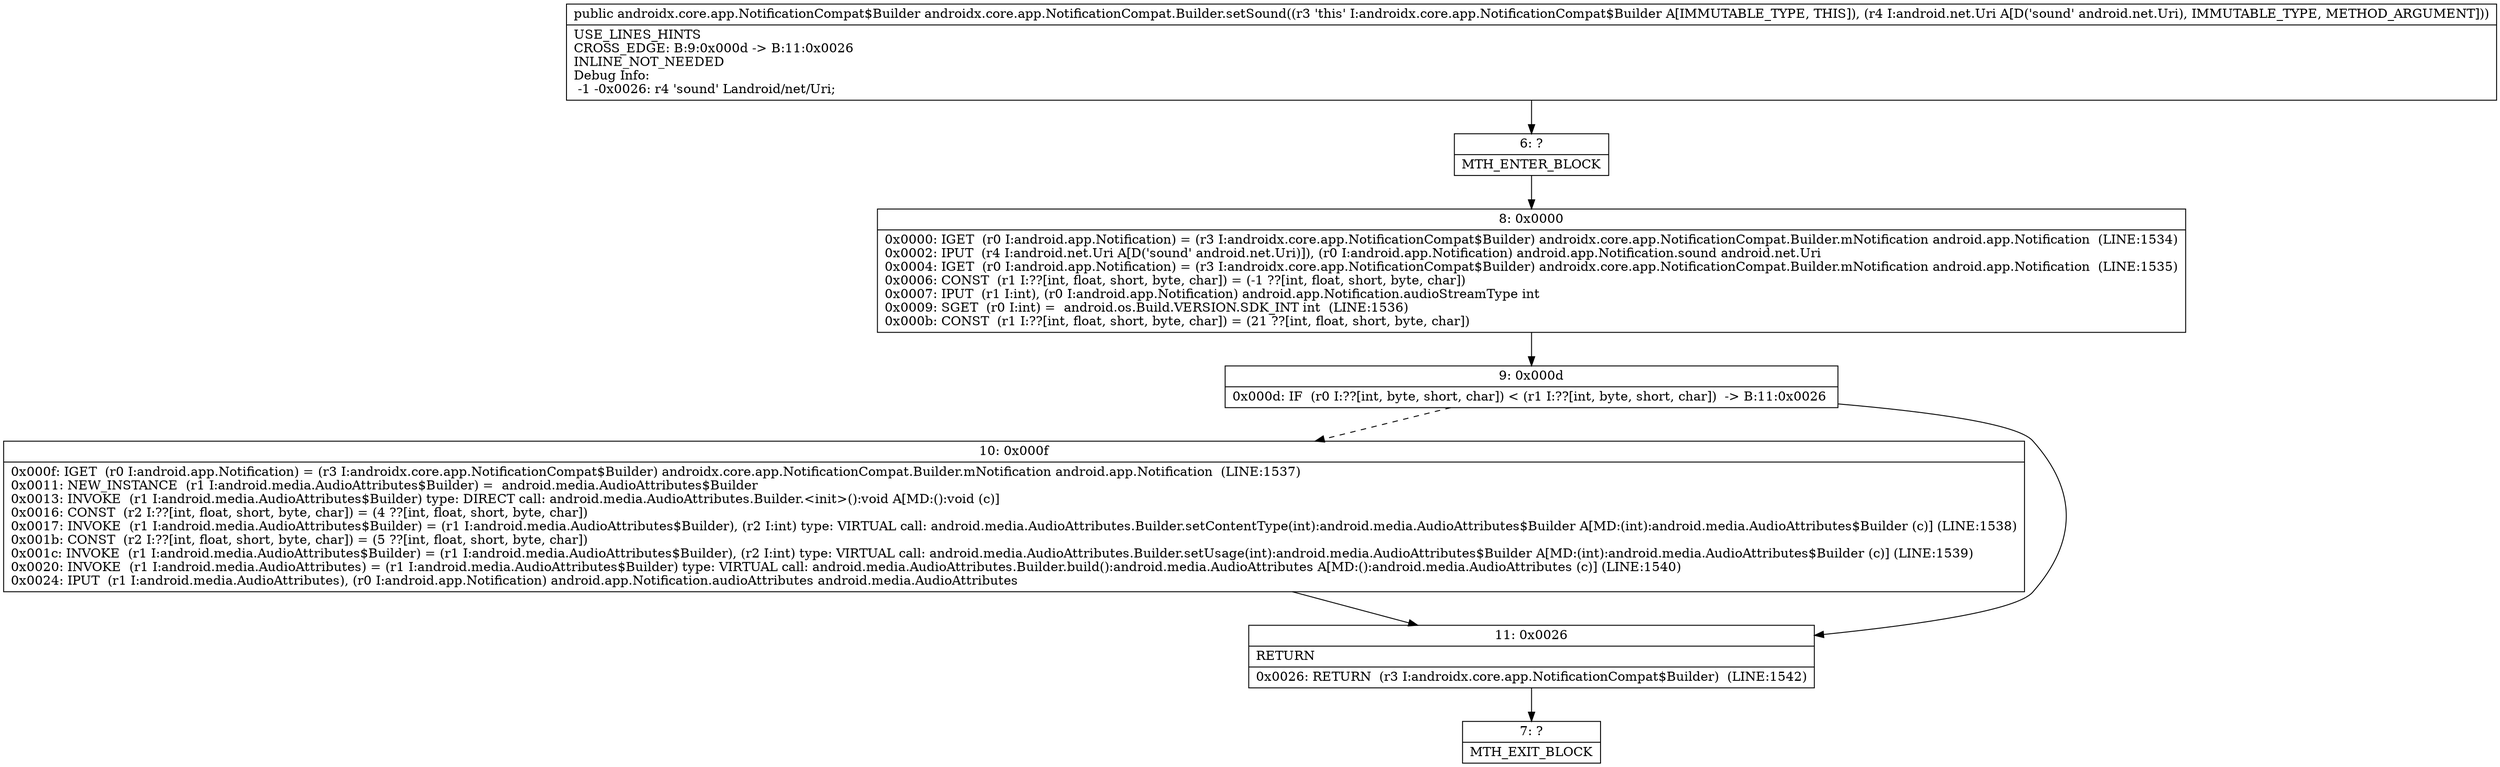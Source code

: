 digraph "CFG forandroidx.core.app.NotificationCompat.Builder.setSound(Landroid\/net\/Uri;)Landroidx\/core\/app\/NotificationCompat$Builder;" {
Node_6 [shape=record,label="{6\:\ ?|MTH_ENTER_BLOCK\l}"];
Node_8 [shape=record,label="{8\:\ 0x0000|0x0000: IGET  (r0 I:android.app.Notification) = (r3 I:androidx.core.app.NotificationCompat$Builder) androidx.core.app.NotificationCompat.Builder.mNotification android.app.Notification  (LINE:1534)\l0x0002: IPUT  (r4 I:android.net.Uri A[D('sound' android.net.Uri)]), (r0 I:android.app.Notification) android.app.Notification.sound android.net.Uri \l0x0004: IGET  (r0 I:android.app.Notification) = (r3 I:androidx.core.app.NotificationCompat$Builder) androidx.core.app.NotificationCompat.Builder.mNotification android.app.Notification  (LINE:1535)\l0x0006: CONST  (r1 I:??[int, float, short, byte, char]) = (\-1 ??[int, float, short, byte, char]) \l0x0007: IPUT  (r1 I:int), (r0 I:android.app.Notification) android.app.Notification.audioStreamType int \l0x0009: SGET  (r0 I:int) =  android.os.Build.VERSION.SDK_INT int  (LINE:1536)\l0x000b: CONST  (r1 I:??[int, float, short, byte, char]) = (21 ??[int, float, short, byte, char]) \l}"];
Node_9 [shape=record,label="{9\:\ 0x000d|0x000d: IF  (r0 I:??[int, byte, short, char]) \< (r1 I:??[int, byte, short, char])  \-\> B:11:0x0026 \l}"];
Node_10 [shape=record,label="{10\:\ 0x000f|0x000f: IGET  (r0 I:android.app.Notification) = (r3 I:androidx.core.app.NotificationCompat$Builder) androidx.core.app.NotificationCompat.Builder.mNotification android.app.Notification  (LINE:1537)\l0x0011: NEW_INSTANCE  (r1 I:android.media.AudioAttributes$Builder) =  android.media.AudioAttributes$Builder \l0x0013: INVOKE  (r1 I:android.media.AudioAttributes$Builder) type: DIRECT call: android.media.AudioAttributes.Builder.\<init\>():void A[MD:():void (c)]\l0x0016: CONST  (r2 I:??[int, float, short, byte, char]) = (4 ??[int, float, short, byte, char]) \l0x0017: INVOKE  (r1 I:android.media.AudioAttributes$Builder) = (r1 I:android.media.AudioAttributes$Builder), (r2 I:int) type: VIRTUAL call: android.media.AudioAttributes.Builder.setContentType(int):android.media.AudioAttributes$Builder A[MD:(int):android.media.AudioAttributes$Builder (c)] (LINE:1538)\l0x001b: CONST  (r2 I:??[int, float, short, byte, char]) = (5 ??[int, float, short, byte, char]) \l0x001c: INVOKE  (r1 I:android.media.AudioAttributes$Builder) = (r1 I:android.media.AudioAttributes$Builder), (r2 I:int) type: VIRTUAL call: android.media.AudioAttributes.Builder.setUsage(int):android.media.AudioAttributes$Builder A[MD:(int):android.media.AudioAttributes$Builder (c)] (LINE:1539)\l0x0020: INVOKE  (r1 I:android.media.AudioAttributes) = (r1 I:android.media.AudioAttributes$Builder) type: VIRTUAL call: android.media.AudioAttributes.Builder.build():android.media.AudioAttributes A[MD:():android.media.AudioAttributes (c)] (LINE:1540)\l0x0024: IPUT  (r1 I:android.media.AudioAttributes), (r0 I:android.app.Notification) android.app.Notification.audioAttributes android.media.AudioAttributes \l}"];
Node_11 [shape=record,label="{11\:\ 0x0026|RETURN\l|0x0026: RETURN  (r3 I:androidx.core.app.NotificationCompat$Builder)  (LINE:1542)\l}"];
Node_7 [shape=record,label="{7\:\ ?|MTH_EXIT_BLOCK\l}"];
MethodNode[shape=record,label="{public androidx.core.app.NotificationCompat$Builder androidx.core.app.NotificationCompat.Builder.setSound((r3 'this' I:androidx.core.app.NotificationCompat$Builder A[IMMUTABLE_TYPE, THIS]), (r4 I:android.net.Uri A[D('sound' android.net.Uri), IMMUTABLE_TYPE, METHOD_ARGUMENT]))  | USE_LINES_HINTS\lCROSS_EDGE: B:9:0x000d \-\> B:11:0x0026\lINLINE_NOT_NEEDED\lDebug Info:\l  \-1 \-0x0026: r4 'sound' Landroid\/net\/Uri;\l}"];
MethodNode -> Node_6;Node_6 -> Node_8;
Node_8 -> Node_9;
Node_9 -> Node_10[style=dashed];
Node_9 -> Node_11;
Node_10 -> Node_11;
Node_11 -> Node_7;
}

